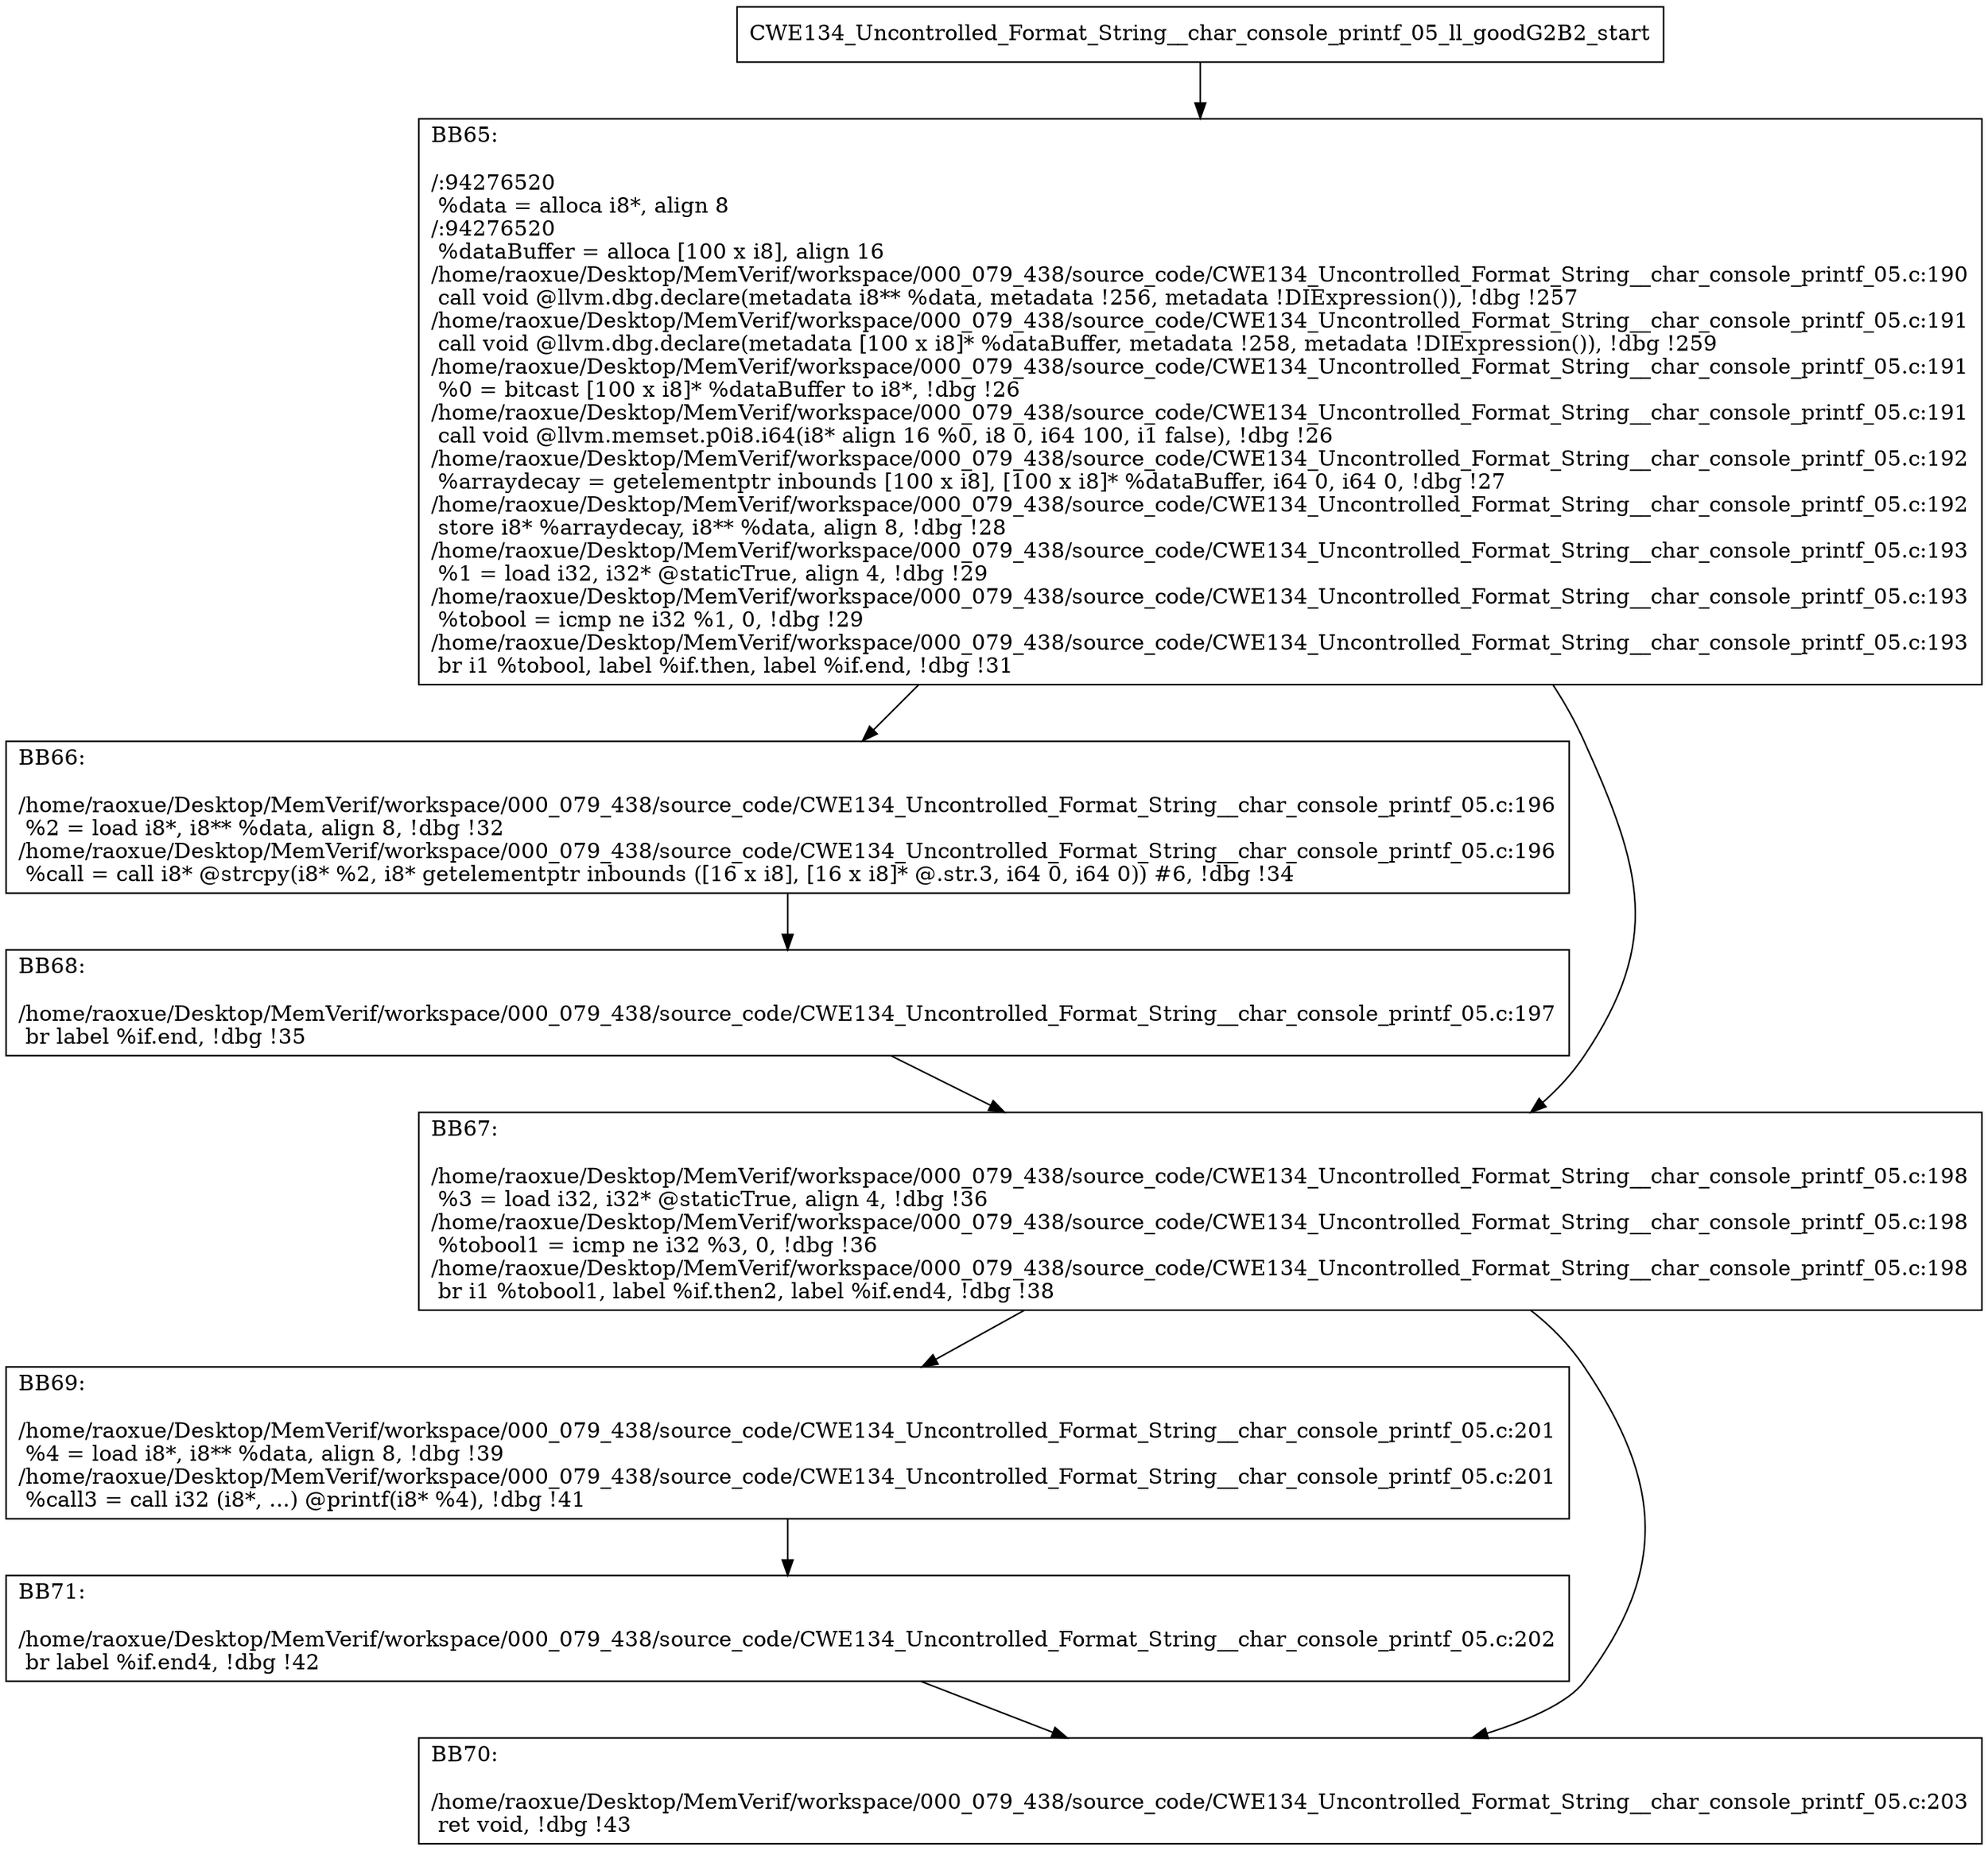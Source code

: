 digraph "CFG for'CWE134_Uncontrolled_Format_String__char_console_printf_05_ll_goodG2B2' function" {
	BBCWE134_Uncontrolled_Format_String__char_console_printf_05_ll_goodG2B2_start[shape=record,label="{CWE134_Uncontrolled_Format_String__char_console_printf_05_ll_goodG2B2_start}"];
	BBCWE134_Uncontrolled_Format_String__char_console_printf_05_ll_goodG2B2_start-> CWE134_Uncontrolled_Format_String__char_console_printf_05_ll_goodG2B2BB65;
	CWE134_Uncontrolled_Format_String__char_console_printf_05_ll_goodG2B2BB65 [shape=record, label="{BB65:\l\l/:94276520\l
  %data = alloca i8*, align 8\l
/:94276520\l
  %dataBuffer = alloca [100 x i8], align 16\l
/home/raoxue/Desktop/MemVerif/workspace/000_079_438/source_code/CWE134_Uncontrolled_Format_String__char_console_printf_05.c:190\l
  call void @llvm.dbg.declare(metadata i8** %data, metadata !256, metadata !DIExpression()), !dbg !257\l
/home/raoxue/Desktop/MemVerif/workspace/000_079_438/source_code/CWE134_Uncontrolled_Format_String__char_console_printf_05.c:191\l
  call void @llvm.dbg.declare(metadata [100 x i8]* %dataBuffer, metadata !258, metadata !DIExpression()), !dbg !259\l
/home/raoxue/Desktop/MemVerif/workspace/000_079_438/source_code/CWE134_Uncontrolled_Format_String__char_console_printf_05.c:191\l
  %0 = bitcast [100 x i8]* %dataBuffer to i8*, !dbg !26\l
/home/raoxue/Desktop/MemVerif/workspace/000_079_438/source_code/CWE134_Uncontrolled_Format_String__char_console_printf_05.c:191\l
  call void @llvm.memset.p0i8.i64(i8* align 16 %0, i8 0, i64 100, i1 false), !dbg !26\l
/home/raoxue/Desktop/MemVerif/workspace/000_079_438/source_code/CWE134_Uncontrolled_Format_String__char_console_printf_05.c:192\l
  %arraydecay = getelementptr inbounds [100 x i8], [100 x i8]* %dataBuffer, i64 0, i64 0, !dbg !27\l
/home/raoxue/Desktop/MemVerif/workspace/000_079_438/source_code/CWE134_Uncontrolled_Format_String__char_console_printf_05.c:192\l
  store i8* %arraydecay, i8** %data, align 8, !dbg !28\l
/home/raoxue/Desktop/MemVerif/workspace/000_079_438/source_code/CWE134_Uncontrolled_Format_String__char_console_printf_05.c:193\l
  %1 = load i32, i32* @staticTrue, align 4, !dbg !29\l
/home/raoxue/Desktop/MemVerif/workspace/000_079_438/source_code/CWE134_Uncontrolled_Format_String__char_console_printf_05.c:193\l
  %tobool = icmp ne i32 %1, 0, !dbg !29\l
/home/raoxue/Desktop/MemVerif/workspace/000_079_438/source_code/CWE134_Uncontrolled_Format_String__char_console_printf_05.c:193\l
  br i1 %tobool, label %if.then, label %if.end, !dbg !31\l
}"];
	CWE134_Uncontrolled_Format_String__char_console_printf_05_ll_goodG2B2BB65-> CWE134_Uncontrolled_Format_String__char_console_printf_05_ll_goodG2B2BB66;
	CWE134_Uncontrolled_Format_String__char_console_printf_05_ll_goodG2B2BB65-> CWE134_Uncontrolled_Format_String__char_console_printf_05_ll_goodG2B2BB67;
	CWE134_Uncontrolled_Format_String__char_console_printf_05_ll_goodG2B2BB66 [shape=record, label="{BB66:\l\l/home/raoxue/Desktop/MemVerif/workspace/000_079_438/source_code/CWE134_Uncontrolled_Format_String__char_console_printf_05.c:196\l
  %2 = load i8*, i8** %data, align 8, !dbg !32\l
/home/raoxue/Desktop/MemVerif/workspace/000_079_438/source_code/CWE134_Uncontrolled_Format_String__char_console_printf_05.c:196\l
  %call = call i8* @strcpy(i8* %2, i8* getelementptr inbounds ([16 x i8], [16 x i8]* @.str.3, i64 0, i64 0)) #6, !dbg !34\l
}"];
	CWE134_Uncontrolled_Format_String__char_console_printf_05_ll_goodG2B2BB66-> CWE134_Uncontrolled_Format_String__char_console_printf_05_ll_goodG2B2BB68;
	CWE134_Uncontrolled_Format_String__char_console_printf_05_ll_goodG2B2BB68 [shape=record, label="{BB68:\l\l/home/raoxue/Desktop/MemVerif/workspace/000_079_438/source_code/CWE134_Uncontrolled_Format_String__char_console_printf_05.c:197\l
  br label %if.end, !dbg !35\l
}"];
	CWE134_Uncontrolled_Format_String__char_console_printf_05_ll_goodG2B2BB68-> CWE134_Uncontrolled_Format_String__char_console_printf_05_ll_goodG2B2BB67;
	CWE134_Uncontrolled_Format_String__char_console_printf_05_ll_goodG2B2BB67 [shape=record, label="{BB67:\l\l/home/raoxue/Desktop/MemVerif/workspace/000_079_438/source_code/CWE134_Uncontrolled_Format_String__char_console_printf_05.c:198\l
  %3 = load i32, i32* @staticTrue, align 4, !dbg !36\l
/home/raoxue/Desktop/MemVerif/workspace/000_079_438/source_code/CWE134_Uncontrolled_Format_String__char_console_printf_05.c:198\l
  %tobool1 = icmp ne i32 %3, 0, !dbg !36\l
/home/raoxue/Desktop/MemVerif/workspace/000_079_438/source_code/CWE134_Uncontrolled_Format_String__char_console_printf_05.c:198\l
  br i1 %tobool1, label %if.then2, label %if.end4, !dbg !38\l
}"];
	CWE134_Uncontrolled_Format_String__char_console_printf_05_ll_goodG2B2BB67-> CWE134_Uncontrolled_Format_String__char_console_printf_05_ll_goodG2B2BB69;
	CWE134_Uncontrolled_Format_String__char_console_printf_05_ll_goodG2B2BB67-> CWE134_Uncontrolled_Format_String__char_console_printf_05_ll_goodG2B2BB70;
	CWE134_Uncontrolled_Format_String__char_console_printf_05_ll_goodG2B2BB69 [shape=record, label="{BB69:\l\l/home/raoxue/Desktop/MemVerif/workspace/000_079_438/source_code/CWE134_Uncontrolled_Format_String__char_console_printf_05.c:201\l
  %4 = load i8*, i8** %data, align 8, !dbg !39\l
/home/raoxue/Desktop/MemVerif/workspace/000_079_438/source_code/CWE134_Uncontrolled_Format_String__char_console_printf_05.c:201\l
  %call3 = call i32 (i8*, ...) @printf(i8* %4), !dbg !41\l
}"];
	CWE134_Uncontrolled_Format_String__char_console_printf_05_ll_goodG2B2BB69-> CWE134_Uncontrolled_Format_String__char_console_printf_05_ll_goodG2B2BB71;
	CWE134_Uncontrolled_Format_String__char_console_printf_05_ll_goodG2B2BB71 [shape=record, label="{BB71:\l\l/home/raoxue/Desktop/MemVerif/workspace/000_079_438/source_code/CWE134_Uncontrolled_Format_String__char_console_printf_05.c:202\l
  br label %if.end4, !dbg !42\l
}"];
	CWE134_Uncontrolled_Format_String__char_console_printf_05_ll_goodG2B2BB71-> CWE134_Uncontrolled_Format_String__char_console_printf_05_ll_goodG2B2BB70;
	CWE134_Uncontrolled_Format_String__char_console_printf_05_ll_goodG2B2BB70 [shape=record, label="{BB70:\l\l/home/raoxue/Desktop/MemVerif/workspace/000_079_438/source_code/CWE134_Uncontrolled_Format_String__char_console_printf_05.c:203\l
  ret void, !dbg !43\l
}"];
}
